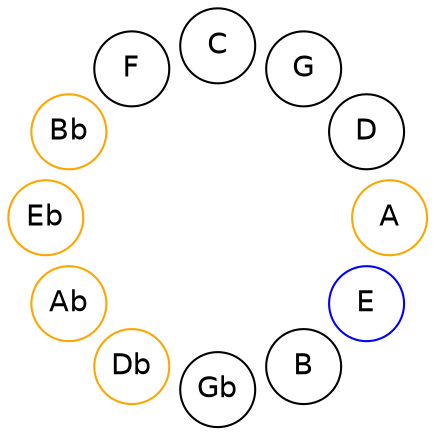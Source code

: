 
graph {

layout = circo;
mindist = .1

node [shape = circle, fontname = Helvetica, margin = 0]
edge [style=invis]

subgraph 1 {
	E -- B -- Gb -- Db -- Ab -- Eb -- Bb -- F -- C -- G -- D -- A -- E
}

E [color=blue];
Db [color=orange];
Ab [color=orange];
Eb [color=orange];
Bb [color=orange];
A [color=orange];
}
